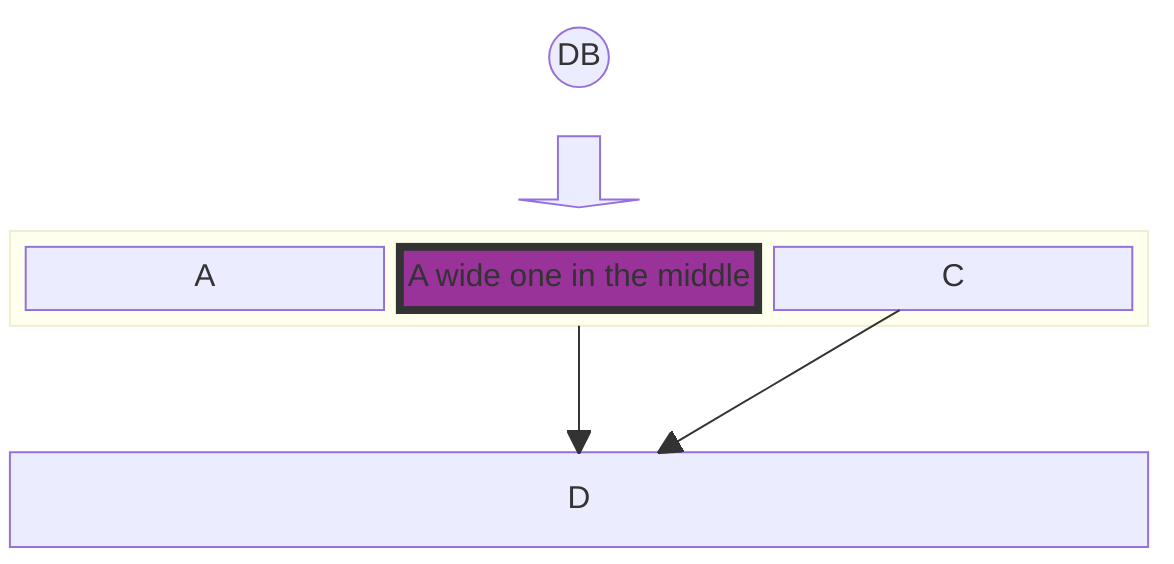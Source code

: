 block-beta
columns 1
  db(("DB"))
  blockArrowId6<["&nbsp;&nbsp;&nbsp;"]>(down)
  block:ID
    A
    B["A wide one in the middle"]
    C
  end
  space
  D
  ID --> D
  C --> D
  style B fill:#939,stroke:#333,stroke-width:4px